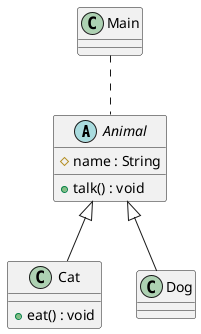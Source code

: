 @startuml
abstract Animal {
# name : String

+ talk() : void
}

class Cat {

+ eat() : void
}

class Dog

class Main

Animal <|-- Cat
Animal <|-- Dog

Main .. Animal
@enduml